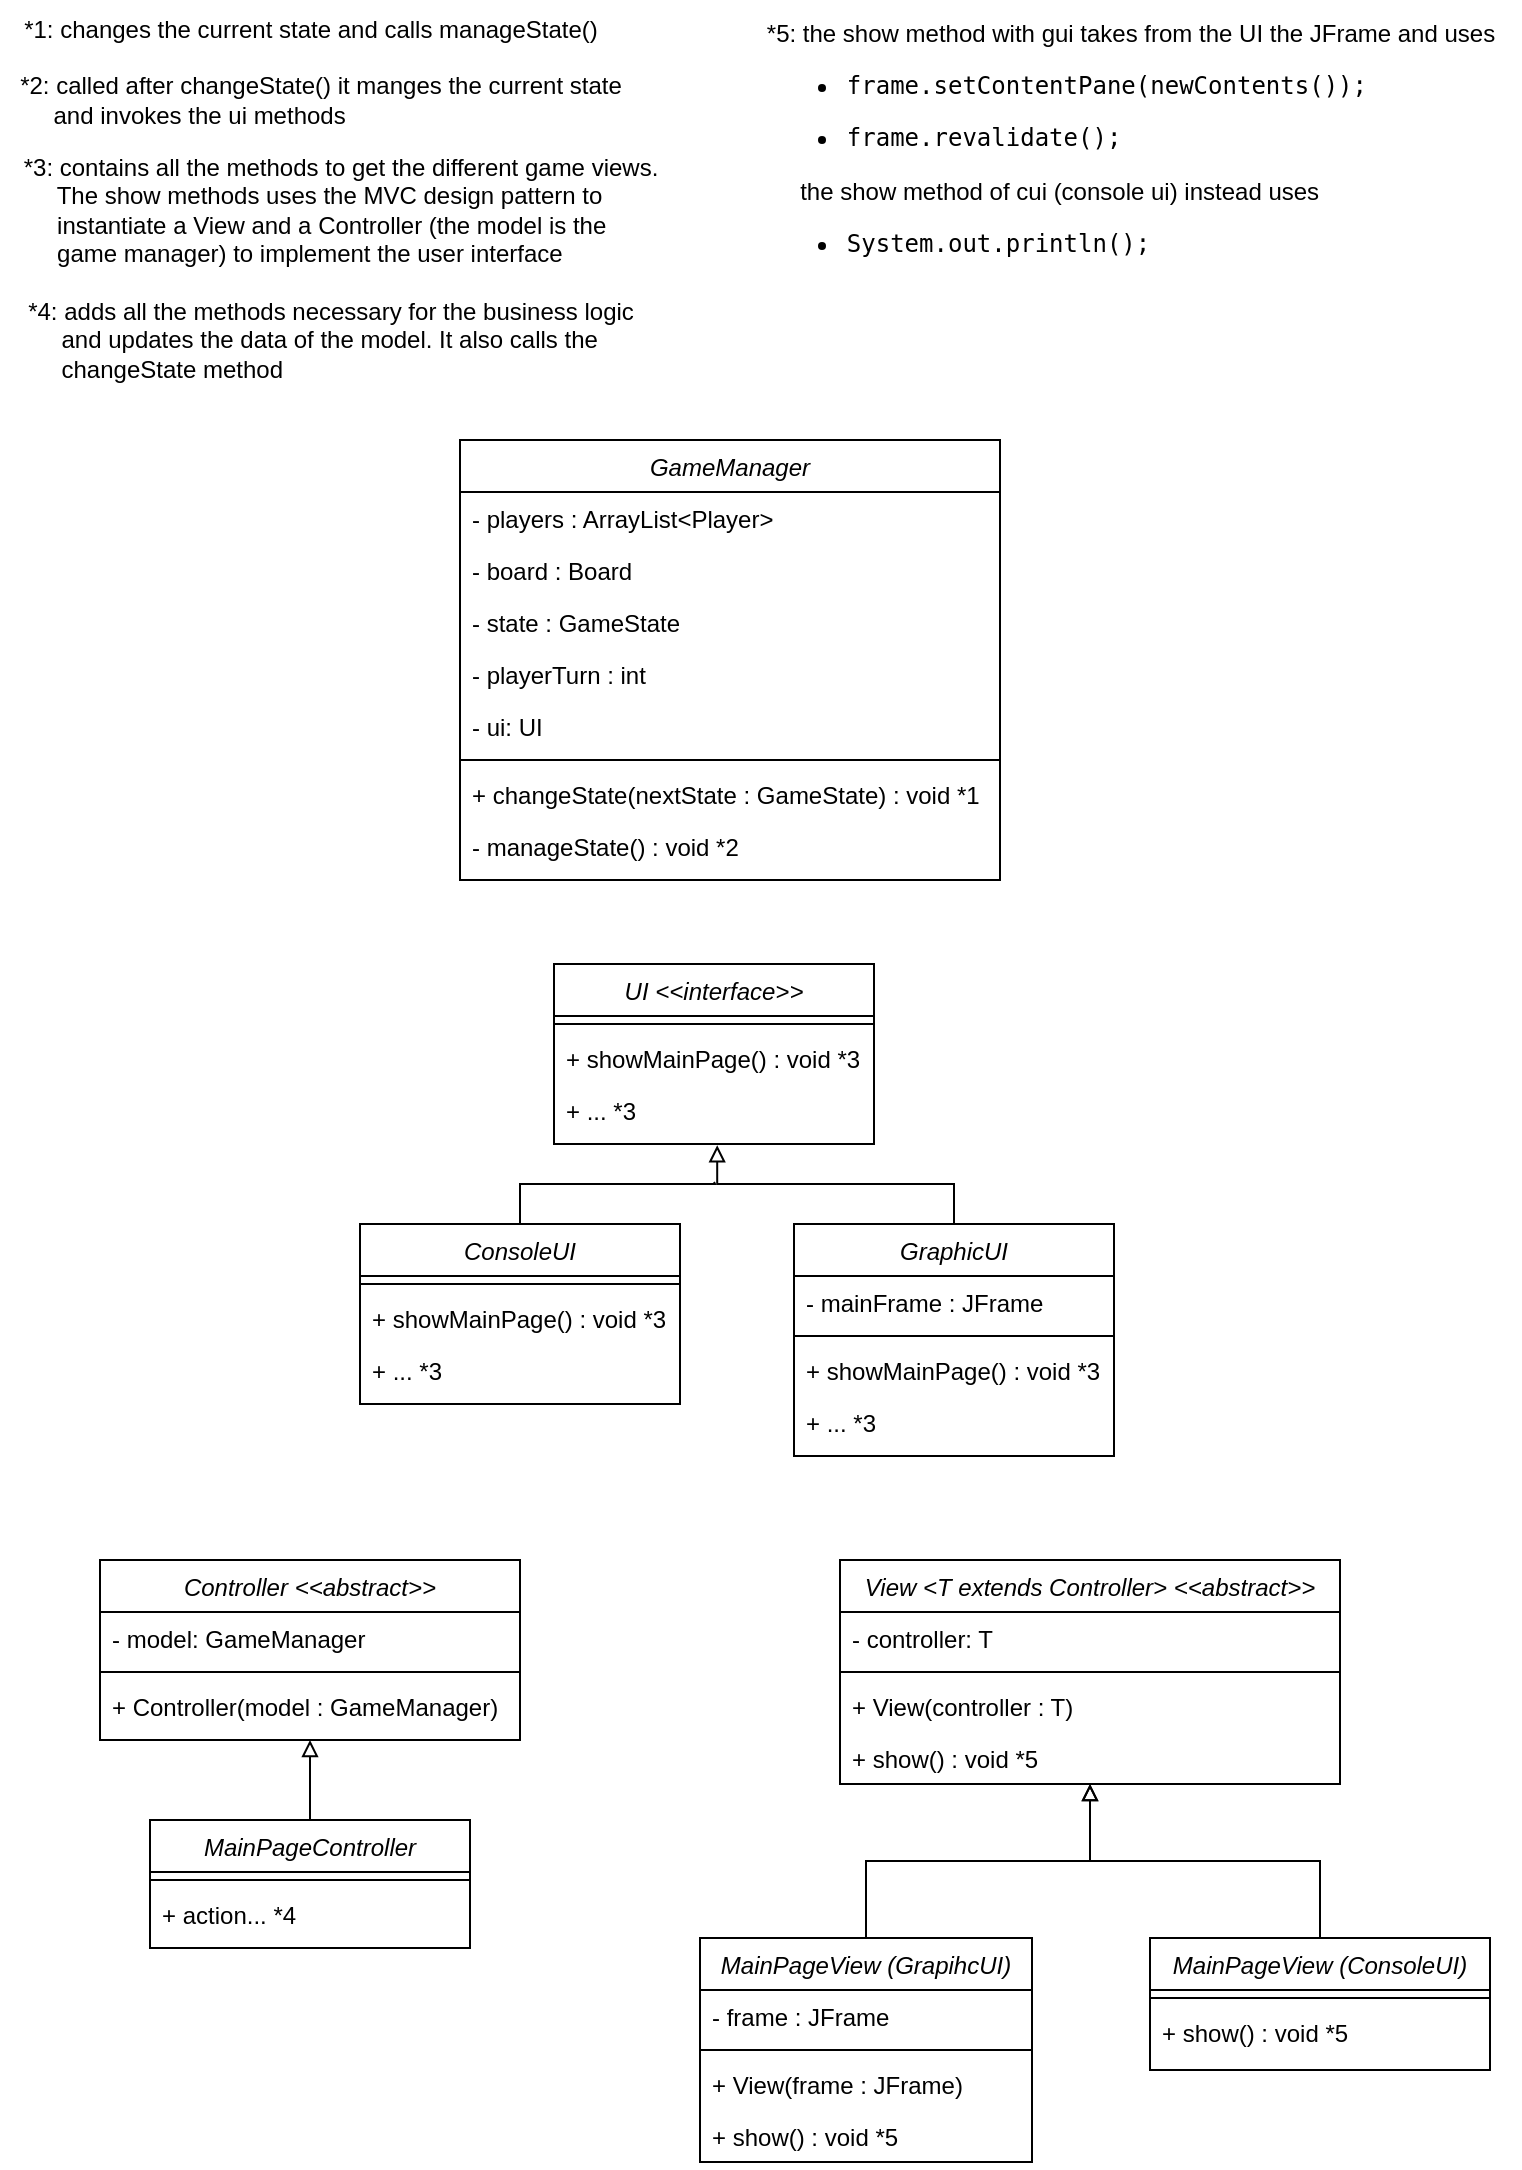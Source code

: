 <mxfile version="21.2.1" type="device">
  <diagram id="C5RBs43oDa-KdzZeNtuy" name="Page-1">
    <mxGraphModel dx="1360" dy="690" grid="1" gridSize="10" guides="1" tooltips="1" connect="1" arrows="1" fold="1" page="1" pageScale="1" pageWidth="827" pageHeight="1169" math="0" shadow="0">
      <root>
        <mxCell id="WIyWlLk6GJQsqaUBKTNV-0" />
        <mxCell id="WIyWlLk6GJQsqaUBKTNV-1" parent="WIyWlLk6GJQsqaUBKTNV-0" />
        <mxCell id="zkfFHV4jXpPFQw0GAbJ--0" value="GameManager" style="swimlane;fontStyle=2;align=center;verticalAlign=top;childLayout=stackLayout;horizontal=1;startSize=26;horizontalStack=0;resizeParent=1;resizeLast=0;collapsible=1;marginBottom=0;rounded=0;shadow=0;strokeWidth=1;" parent="WIyWlLk6GJQsqaUBKTNV-1" vertex="1">
          <mxGeometry x="260" y="240" width="270" height="220" as="geometry">
            <mxRectangle x="230" y="140" width="160" height="26" as="alternateBounds" />
          </mxGeometry>
        </mxCell>
        <mxCell id="zkfFHV4jXpPFQw0GAbJ--1" value="- players : ArrayList&lt;Player&gt;" style="text;align=left;verticalAlign=top;spacingLeft=4;spacingRight=4;overflow=hidden;rotatable=0;points=[[0,0.5],[1,0.5]];portConstraint=eastwest;" parent="zkfFHV4jXpPFQw0GAbJ--0" vertex="1">
          <mxGeometry y="26" width="270" height="26" as="geometry" />
        </mxCell>
        <mxCell id="zkfFHV4jXpPFQw0GAbJ--2" value="- board : Board" style="text;align=left;verticalAlign=top;spacingLeft=4;spacingRight=4;overflow=hidden;rotatable=0;points=[[0,0.5],[1,0.5]];portConstraint=eastwest;rounded=0;shadow=0;html=0;" parent="zkfFHV4jXpPFQw0GAbJ--0" vertex="1">
          <mxGeometry y="52" width="270" height="26" as="geometry" />
        </mxCell>
        <mxCell id="HM_rP0yh4anY-DNWoLLM-0" value="- state : GameState" style="text;align=left;verticalAlign=top;spacingLeft=4;spacingRight=4;overflow=hidden;rotatable=0;points=[[0,0.5],[1,0.5]];portConstraint=eastwest;rounded=0;shadow=0;html=0;" parent="zkfFHV4jXpPFQw0GAbJ--0" vertex="1">
          <mxGeometry y="78" width="270" height="26" as="geometry" />
        </mxCell>
        <mxCell id="zkfFHV4jXpPFQw0GAbJ--3" value="- playerTurn : int" style="text;align=left;verticalAlign=top;spacingLeft=4;spacingRight=4;overflow=hidden;rotatable=0;points=[[0,0.5],[1,0.5]];portConstraint=eastwest;rounded=0;shadow=0;html=0;" parent="zkfFHV4jXpPFQw0GAbJ--0" vertex="1">
          <mxGeometry y="104" width="270" height="26" as="geometry" />
        </mxCell>
        <mxCell id="HM_rP0yh4anY-DNWoLLM-1" value="- ui: UI" style="text;align=left;verticalAlign=top;spacingLeft=4;spacingRight=4;overflow=hidden;rotatable=0;points=[[0,0.5],[1,0.5]];portConstraint=eastwest;rounded=0;shadow=0;html=0;" parent="zkfFHV4jXpPFQw0GAbJ--0" vertex="1">
          <mxGeometry y="130" width="270" height="26" as="geometry" />
        </mxCell>
        <mxCell id="zkfFHV4jXpPFQw0GAbJ--4" value="" style="line;html=1;strokeWidth=1;align=left;verticalAlign=middle;spacingTop=-1;spacingLeft=3;spacingRight=3;rotatable=0;labelPosition=right;points=[];portConstraint=eastwest;" parent="zkfFHV4jXpPFQw0GAbJ--0" vertex="1">
          <mxGeometry y="156" width="270" height="8" as="geometry" />
        </mxCell>
        <mxCell id="zkfFHV4jXpPFQw0GAbJ--5" value="+ changeState(nextState : GameState) : void *1" style="text;align=left;verticalAlign=top;spacingLeft=4;spacingRight=4;overflow=hidden;rotatable=0;points=[[0,0.5],[1,0.5]];portConstraint=eastwest;" parent="zkfFHV4jXpPFQw0GAbJ--0" vertex="1">
          <mxGeometry y="164" width="270" height="26" as="geometry" />
        </mxCell>
        <mxCell id="HM_rP0yh4anY-DNWoLLM-2" value="- manageState() : void *2" style="text;align=left;verticalAlign=top;spacingLeft=4;spacingRight=4;overflow=hidden;rotatable=0;points=[[0,0.5],[1,0.5]];portConstraint=eastwest;" parent="zkfFHV4jXpPFQw0GAbJ--0" vertex="1">
          <mxGeometry y="190" width="270" height="30" as="geometry" />
        </mxCell>
        <mxCell id="HM_rP0yh4anY-DNWoLLM-3" value="*1: changes the current state and calls manageState()" style="text;html=1;align=center;verticalAlign=middle;resizable=0;points=[];autosize=1;strokeColor=none;fillColor=none;" parent="WIyWlLk6GJQsqaUBKTNV-1" vertex="1">
          <mxGeometry x="30" y="20" width="310" height="30" as="geometry" />
        </mxCell>
        <mxCell id="HM_rP0yh4anY-DNWoLLM-4" value="&lt;div&gt;*2: called after changeState() it manges the current state&lt;/div&gt;&lt;div align=&quot;left&quot;&gt;&amp;nbsp;&amp;nbsp;&amp;nbsp;&amp;nbsp; and invokes the ui methods &lt;br&gt;&lt;/div&gt;" style="text;html=1;align=center;verticalAlign=middle;resizable=0;points=[];autosize=1;strokeColor=none;fillColor=none;" parent="WIyWlLk6GJQsqaUBKTNV-1" vertex="1">
          <mxGeometry x="30" y="50" width="320" height="40" as="geometry" />
        </mxCell>
        <mxCell id="HM_rP0yh4anY-DNWoLLM-5" value="UI &lt;&lt;interface&gt;&gt;" style="swimlane;fontStyle=2;align=center;verticalAlign=top;childLayout=stackLayout;horizontal=1;startSize=26;horizontalStack=0;resizeParent=1;resizeLast=0;collapsible=1;marginBottom=0;rounded=0;shadow=0;strokeWidth=1;" parent="WIyWlLk6GJQsqaUBKTNV-1" vertex="1">
          <mxGeometry x="307" y="502" width="160" height="90" as="geometry">
            <mxRectangle x="230" y="140" width="160" height="26" as="alternateBounds" />
          </mxGeometry>
        </mxCell>
        <mxCell id="HM_rP0yh4anY-DNWoLLM-11" value="" style="line;html=1;strokeWidth=1;align=left;verticalAlign=middle;spacingTop=-1;spacingLeft=3;spacingRight=3;rotatable=0;labelPosition=right;points=[];portConstraint=eastwest;" parent="HM_rP0yh4anY-DNWoLLM-5" vertex="1">
          <mxGeometry y="26" width="160" height="8" as="geometry" />
        </mxCell>
        <mxCell id="HM_rP0yh4anY-DNWoLLM-12" value="+ showMainPage() : void *3" style="text;align=left;verticalAlign=top;spacingLeft=4;spacingRight=4;overflow=hidden;rotatable=0;points=[[0,0.5],[1,0.5]];portConstraint=eastwest;" parent="HM_rP0yh4anY-DNWoLLM-5" vertex="1">
          <mxGeometry y="34" width="160" height="26" as="geometry" />
        </mxCell>
        <mxCell id="HM_rP0yh4anY-DNWoLLM-13" value="+ ... *3" style="text;align=left;verticalAlign=top;spacingLeft=4;spacingRight=4;overflow=hidden;rotatable=0;points=[[0,0.5],[1,0.5]];portConstraint=eastwest;" parent="HM_rP0yh4anY-DNWoLLM-5" vertex="1">
          <mxGeometry y="60" width="160" height="30" as="geometry" />
        </mxCell>
        <mxCell id="HM_rP0yh4anY-DNWoLLM-14" value="&lt;div&gt;*3: contains all the methods to get the different game views.&lt;/div&gt;&lt;div align=&quot;left&quot;&gt;&amp;nbsp;&amp;nbsp;&amp;nbsp;&amp;nbsp; The show methods uses the MVC design pattern to&lt;/div&gt;&lt;div align=&quot;left&quot;&gt;&amp;nbsp;&amp;nbsp;&amp;nbsp;&amp;nbsp; instantiate a View and a Controller (the model is the&lt;/div&gt;&lt;div align=&quot;left&quot;&gt;&amp;nbsp;&amp;nbsp;&amp;nbsp;&amp;nbsp; game manager) to implement the user interface&lt;br&gt;&lt;/div&gt;" style="text;html=1;align=center;verticalAlign=middle;resizable=0;points=[];autosize=1;strokeColor=none;fillColor=none;" parent="WIyWlLk6GJQsqaUBKTNV-1" vertex="1">
          <mxGeometry x="30" y="90" width="340" height="70" as="geometry" />
        </mxCell>
        <mxCell id="HM_rP0yh4anY-DNWoLLM-25" style="edgeStyle=orthogonalEdgeStyle;rounded=0;orthogonalLoop=1;jettySize=auto;html=1;exitX=0.5;exitY=0;exitDx=0;exitDy=0;endArrow=none;endFill=0;" parent="WIyWlLk6GJQsqaUBKTNV-1" source="HM_rP0yh4anY-DNWoLLM-15" edge="1">
          <mxGeometry relative="1" as="geometry">
            <mxPoint x="387" y="611" as="targetPoint" />
          </mxGeometry>
        </mxCell>
        <mxCell id="HM_rP0yh4anY-DNWoLLM-15" value="ConsoleUI" style="swimlane;fontStyle=2;align=center;verticalAlign=top;childLayout=stackLayout;horizontal=1;startSize=26;horizontalStack=0;resizeParent=1;resizeLast=0;collapsible=1;marginBottom=0;rounded=0;shadow=0;strokeWidth=1;" parent="WIyWlLk6GJQsqaUBKTNV-1" vertex="1">
          <mxGeometry x="210" y="632" width="160" height="90" as="geometry">
            <mxRectangle x="230" y="140" width="160" height="26" as="alternateBounds" />
          </mxGeometry>
        </mxCell>
        <mxCell id="HM_rP0yh4anY-DNWoLLM-16" value="" style="line;html=1;strokeWidth=1;align=left;verticalAlign=middle;spacingTop=-1;spacingLeft=3;spacingRight=3;rotatable=0;labelPosition=right;points=[];portConstraint=eastwest;" parent="HM_rP0yh4anY-DNWoLLM-15" vertex="1">
          <mxGeometry y="26" width="160" height="8" as="geometry" />
        </mxCell>
        <mxCell id="HM_rP0yh4anY-DNWoLLM-17" value="+ showMainPage() : void *3" style="text;align=left;verticalAlign=top;spacingLeft=4;spacingRight=4;overflow=hidden;rotatable=0;points=[[0,0.5],[1,0.5]];portConstraint=eastwest;" parent="HM_rP0yh4anY-DNWoLLM-15" vertex="1">
          <mxGeometry y="34" width="160" height="26" as="geometry" />
        </mxCell>
        <mxCell id="HM_rP0yh4anY-DNWoLLM-57" value="+ ... *3" style="text;align=left;verticalAlign=top;spacingLeft=4;spacingRight=4;overflow=hidden;rotatable=0;points=[[0,0.5],[1,0.5]];portConstraint=eastwest;" parent="HM_rP0yh4anY-DNWoLLM-15" vertex="1">
          <mxGeometry y="60" width="160" height="30" as="geometry" />
        </mxCell>
        <mxCell id="HM_rP0yh4anY-DNWoLLM-23" style="edgeStyle=orthogonalEdgeStyle;rounded=0;orthogonalLoop=1;jettySize=auto;html=1;exitX=0.5;exitY=0;exitDx=0;exitDy=0;entryX=0.51;entryY=1.02;entryDx=0;entryDy=0;entryPerimeter=0;endArrow=block;endFill=0;" parent="WIyWlLk6GJQsqaUBKTNV-1" source="HM_rP0yh4anY-DNWoLLM-19" target="HM_rP0yh4anY-DNWoLLM-13" edge="1">
          <mxGeometry relative="1" as="geometry" />
        </mxCell>
        <mxCell id="HM_rP0yh4anY-DNWoLLM-19" value="GraphicUI" style="swimlane;fontStyle=2;align=center;verticalAlign=top;childLayout=stackLayout;horizontal=1;startSize=26;horizontalStack=0;resizeParent=1;resizeLast=0;collapsible=1;marginBottom=0;rounded=0;shadow=0;strokeWidth=1;" parent="WIyWlLk6GJQsqaUBKTNV-1" vertex="1">
          <mxGeometry x="427" y="632" width="160" height="116" as="geometry">
            <mxRectangle x="230" y="140" width="160" height="26" as="alternateBounds" />
          </mxGeometry>
        </mxCell>
        <mxCell id="HM_rP0yh4anY-DNWoLLM-21" value="- mainFrame : JFrame" style="text;align=left;verticalAlign=top;spacingLeft=4;spacingRight=4;overflow=hidden;rotatable=0;points=[[0,0.5],[1,0.5]];portConstraint=eastwest;" parent="HM_rP0yh4anY-DNWoLLM-19" vertex="1">
          <mxGeometry y="26" width="160" height="26" as="geometry" />
        </mxCell>
        <mxCell id="HM_rP0yh4anY-DNWoLLM-20" value="" style="line;html=1;strokeWidth=1;align=left;verticalAlign=middle;spacingTop=-1;spacingLeft=3;spacingRight=3;rotatable=0;labelPosition=right;points=[];portConstraint=eastwest;" parent="HM_rP0yh4anY-DNWoLLM-19" vertex="1">
          <mxGeometry y="52" width="160" height="8" as="geometry" />
        </mxCell>
        <mxCell id="HM_rP0yh4anY-DNWoLLM-46" value="+ showMainPage() : void *3" style="text;align=left;verticalAlign=top;spacingLeft=4;spacingRight=4;overflow=hidden;rotatable=0;points=[[0,0.5],[1,0.5]];portConstraint=eastwest;" parent="HM_rP0yh4anY-DNWoLLM-19" vertex="1">
          <mxGeometry y="60" width="160" height="26" as="geometry" />
        </mxCell>
        <mxCell id="HM_rP0yh4anY-DNWoLLM-58" value="+ ... *3" style="text;align=left;verticalAlign=top;spacingLeft=4;spacingRight=4;overflow=hidden;rotatable=0;points=[[0,0.5],[1,0.5]];portConstraint=eastwest;" parent="HM_rP0yh4anY-DNWoLLM-19" vertex="1">
          <mxGeometry y="86" width="160" height="30" as="geometry" />
        </mxCell>
        <mxCell id="Twm-E3DUi-spELCF4e-r-5" style="edgeStyle=orthogonalEdgeStyle;rounded=0;orthogonalLoop=1;jettySize=auto;html=1;exitX=0.5;exitY=0;exitDx=0;exitDy=0;endArrow=block;endFill=0;" edge="1" parent="WIyWlLk6GJQsqaUBKTNV-1" source="HM_rP0yh4anY-DNWoLLM-26" target="HM_rP0yh4anY-DNWoLLM-78">
          <mxGeometry relative="1" as="geometry" />
        </mxCell>
        <mxCell id="HM_rP0yh4anY-DNWoLLM-26" value="MainPageView (GrapihcUI)" style="swimlane;fontStyle=2;align=center;verticalAlign=top;childLayout=stackLayout;horizontal=1;startSize=26;horizontalStack=0;resizeParent=1;resizeLast=0;collapsible=1;marginBottom=0;rounded=0;shadow=0;strokeWidth=1;" parent="WIyWlLk6GJQsqaUBKTNV-1" vertex="1">
          <mxGeometry x="380" y="989" width="166" height="112" as="geometry">
            <mxRectangle x="230" y="140" width="160" height="26" as="alternateBounds" />
          </mxGeometry>
        </mxCell>
        <mxCell id="HM_rP0yh4anY-DNWoLLM-27" value="- frame : JFrame" style="text;align=left;verticalAlign=top;spacingLeft=4;spacingRight=4;overflow=hidden;rotatable=0;points=[[0,0.5],[1,0.5]];portConstraint=eastwest;" parent="HM_rP0yh4anY-DNWoLLM-26" vertex="1">
          <mxGeometry y="26" width="166" height="26" as="geometry" />
        </mxCell>
        <mxCell id="HM_rP0yh4anY-DNWoLLM-32" value="" style="line;html=1;strokeWidth=1;align=left;verticalAlign=middle;spacingTop=-1;spacingLeft=3;spacingRight=3;rotatable=0;labelPosition=right;points=[];portConstraint=eastwest;" parent="HM_rP0yh4anY-DNWoLLM-26" vertex="1">
          <mxGeometry y="52" width="166" height="8" as="geometry" />
        </mxCell>
        <mxCell id="HM_rP0yh4anY-DNWoLLM-56" value="+ View(frame : JFrame)" style="text;align=left;verticalAlign=top;spacingLeft=4;spacingRight=4;overflow=hidden;rotatable=0;points=[[0,0.5],[1,0.5]];portConstraint=eastwest;" parent="HM_rP0yh4anY-DNWoLLM-26" vertex="1">
          <mxGeometry y="60" width="166" height="26" as="geometry" />
        </mxCell>
        <mxCell id="HM_rP0yh4anY-DNWoLLM-71" value="+ show() : void *5" style="text;align=left;verticalAlign=top;spacingLeft=4;spacingRight=4;overflow=hidden;rotatable=0;points=[[0,0.5],[1,0.5]];portConstraint=eastwest;" parent="HM_rP0yh4anY-DNWoLLM-26" vertex="1">
          <mxGeometry y="86" width="166" height="26" as="geometry" />
        </mxCell>
        <mxCell id="HM_rP0yh4anY-DNWoLLM-35" value="Controller &lt;&lt;abstract&gt;&gt;" style="swimlane;fontStyle=2;align=center;verticalAlign=top;childLayout=stackLayout;horizontal=1;startSize=26;horizontalStack=0;resizeParent=1;resizeLast=0;collapsible=1;marginBottom=0;rounded=0;shadow=0;strokeWidth=1;" parent="WIyWlLk6GJQsqaUBKTNV-1" vertex="1">
          <mxGeometry x="80" y="800" width="210" height="90" as="geometry">
            <mxRectangle x="230" y="140" width="160" height="26" as="alternateBounds" />
          </mxGeometry>
        </mxCell>
        <mxCell id="HM_rP0yh4anY-DNWoLLM-39" value="- model: GameManager" style="text;align=left;verticalAlign=top;spacingLeft=4;spacingRight=4;overflow=hidden;rotatable=0;points=[[0,0.5],[1,0.5]];portConstraint=eastwest;rounded=0;shadow=0;html=0;" parent="HM_rP0yh4anY-DNWoLLM-35" vertex="1">
          <mxGeometry y="26" width="210" height="26" as="geometry" />
        </mxCell>
        <mxCell id="HM_rP0yh4anY-DNWoLLM-41" value="" style="line;html=1;strokeWidth=1;align=left;verticalAlign=middle;spacingTop=-1;spacingLeft=3;spacingRight=3;rotatable=0;labelPosition=right;points=[];portConstraint=eastwest;" parent="HM_rP0yh4anY-DNWoLLM-35" vertex="1">
          <mxGeometry y="52" width="210" height="8" as="geometry" />
        </mxCell>
        <mxCell id="HM_rP0yh4anY-DNWoLLM-42" value="+ Controller(model : GameManager)" style="text;align=left;verticalAlign=top;spacingLeft=4;spacingRight=4;overflow=hidden;rotatable=0;points=[[0,0.5],[1,0.5]];portConstraint=eastwest;" parent="HM_rP0yh4anY-DNWoLLM-35" vertex="1">
          <mxGeometry y="60" width="210" height="26" as="geometry" />
        </mxCell>
        <mxCell id="HM_rP0yh4anY-DNWoLLM-59" value="&lt;div&gt;*4: adds all the methods necessary for the business logic&lt;/div&gt;&lt;div align=&quot;left&quot;&gt;&amp;nbsp;&amp;nbsp;&amp;nbsp;&amp;nbsp; and updates the data of the model. It also calls the&lt;/div&gt;&lt;div align=&quot;left&quot;&gt;&amp;nbsp;&amp;nbsp;&amp;nbsp;&amp;nbsp; changeState method&lt;br&gt;&lt;/div&gt;" style="text;html=1;align=center;verticalAlign=middle;resizable=0;points=[];autosize=1;strokeColor=none;fillColor=none;" parent="WIyWlLk6GJQsqaUBKTNV-1" vertex="1">
          <mxGeometry x="30" y="160" width="330" height="60" as="geometry" />
        </mxCell>
        <mxCell id="HM_rP0yh4anY-DNWoLLM-60" value="&lt;div&gt;*5: the show method with gui takes from the UI the JFrame and uses&lt;br&gt;&lt;/div&gt;&lt;div align=&quot;left&quot;&gt;&lt;ul&gt;&lt;li&gt;&lt;code class=&quot;hljs language-java&quot;&gt;frame.setContentPane(newContents());&lt;/code&gt;&lt;/li&gt;&lt;/ul&gt;&lt;/div&gt;&lt;div align=&quot;left&quot;&gt;&lt;ul&gt;&lt;li&gt;&lt;code class=&quot;hljs language-java&quot;&gt;frame.revalidate();&lt;/code&gt;&lt;/li&gt;&lt;/ul&gt;&lt;/div&gt;&lt;div align=&quot;left&quot;&gt;&lt;code class=&quot;hljs language-java&quot;&gt;&lt;font face=&quot;Helvetica&quot;&gt;&amp;nbsp;&amp;nbsp;&amp;nbsp;&amp;nbsp; the show method of cui (console ui) instead uses&lt;/font&gt;&lt;/code&gt;&lt;/div&gt;&lt;div align=&quot;left&quot;&gt;&lt;ul&gt;&lt;li&gt;&lt;code&gt;System.out.println();&lt;/code&gt;&lt;br&gt;&lt;/li&gt;&lt;/ul&gt;&lt;/div&gt;" style="text;html=1;align=center;verticalAlign=middle;resizable=0;points=[];autosize=1;strokeColor=none;fillColor=none;" parent="WIyWlLk6GJQsqaUBKTNV-1" vertex="1">
          <mxGeometry x="400" y="20" width="390" height="150" as="geometry" />
        </mxCell>
        <mxCell id="HM_rP0yh4anY-DNWoLLM-68" style="edgeStyle=orthogonalEdgeStyle;rounded=0;orthogonalLoop=1;jettySize=auto;html=1;exitX=0.5;exitY=0;exitDx=0;exitDy=0;entryX=0.5;entryY=1;entryDx=0;entryDy=0;endArrow=block;endFill=0;" parent="WIyWlLk6GJQsqaUBKTNV-1" source="HM_rP0yh4anY-DNWoLLM-64" target="HM_rP0yh4anY-DNWoLLM-35" edge="1">
          <mxGeometry relative="1" as="geometry" />
        </mxCell>
        <mxCell id="HM_rP0yh4anY-DNWoLLM-64" value="MainPageController" style="swimlane;fontStyle=2;align=center;verticalAlign=top;childLayout=stackLayout;horizontal=1;startSize=26;horizontalStack=0;resizeParent=1;resizeLast=0;collapsible=1;marginBottom=0;rounded=0;shadow=0;strokeWidth=1;" parent="WIyWlLk6GJQsqaUBKTNV-1" vertex="1">
          <mxGeometry x="105" y="930" width="160" height="64" as="geometry">
            <mxRectangle x="230" y="140" width="160" height="26" as="alternateBounds" />
          </mxGeometry>
        </mxCell>
        <mxCell id="HM_rP0yh4anY-DNWoLLM-66" value="" style="line;html=1;strokeWidth=1;align=left;verticalAlign=middle;spacingTop=-1;spacingLeft=3;spacingRight=3;rotatable=0;labelPosition=right;points=[];portConstraint=eastwest;" parent="HM_rP0yh4anY-DNWoLLM-64" vertex="1">
          <mxGeometry y="26" width="160" height="8" as="geometry" />
        </mxCell>
        <mxCell id="HM_rP0yh4anY-DNWoLLM-69" value="+ action... *4" style="text;align=left;verticalAlign=top;spacingLeft=4;spacingRight=4;overflow=hidden;rotatable=0;points=[[0,0.5],[1,0.5]];portConstraint=eastwest;" parent="HM_rP0yh4anY-DNWoLLM-64" vertex="1">
          <mxGeometry y="34" width="160" height="30" as="geometry" />
        </mxCell>
        <mxCell id="Twm-E3DUi-spELCF4e-r-6" style="edgeStyle=orthogonalEdgeStyle;rounded=0;orthogonalLoop=1;jettySize=auto;html=1;exitX=0.5;exitY=0;exitDx=0;exitDy=0;endArrow=block;endFill=0;" edge="1" parent="WIyWlLk6GJQsqaUBKTNV-1" source="HM_rP0yh4anY-DNWoLLM-72" target="HM_rP0yh4anY-DNWoLLM-78">
          <mxGeometry relative="1" as="geometry" />
        </mxCell>
        <mxCell id="HM_rP0yh4anY-DNWoLLM-72" value="MainPageView (ConsoleUI)" style="swimlane;fontStyle=2;align=center;verticalAlign=top;childLayout=stackLayout;horizontal=1;startSize=26;horizontalStack=0;resizeParent=1;resizeLast=0;collapsible=1;marginBottom=0;rounded=0;shadow=0;strokeWidth=1;" parent="WIyWlLk6GJQsqaUBKTNV-1" vertex="1">
          <mxGeometry x="605" y="989" width="170" height="66" as="geometry">
            <mxRectangle x="230" y="140" width="160" height="26" as="alternateBounds" />
          </mxGeometry>
        </mxCell>
        <mxCell id="HM_rP0yh4anY-DNWoLLM-74" value="" style="line;html=1;strokeWidth=1;align=left;verticalAlign=middle;spacingTop=-1;spacingLeft=3;spacingRight=3;rotatable=0;labelPosition=right;points=[];portConstraint=eastwest;" parent="HM_rP0yh4anY-DNWoLLM-72" vertex="1">
          <mxGeometry y="26" width="170" height="8" as="geometry" />
        </mxCell>
        <mxCell id="HM_rP0yh4anY-DNWoLLM-76" value="+ show() : void *5" style="text;align=left;verticalAlign=top;spacingLeft=4;spacingRight=4;overflow=hidden;rotatable=0;points=[[0,0.5],[1,0.5]];portConstraint=eastwest;" parent="HM_rP0yh4anY-DNWoLLM-72" vertex="1">
          <mxGeometry y="34" width="170" height="26" as="geometry" />
        </mxCell>
        <mxCell id="HM_rP0yh4anY-DNWoLLM-78" value="View &lt;T extends Controller&gt; &lt;&lt;abstract&gt;&gt; " style="swimlane;fontStyle=2;align=center;verticalAlign=top;childLayout=stackLayout;horizontal=1;startSize=26;horizontalStack=0;resizeParent=1;resizeLast=0;collapsible=1;marginBottom=0;rounded=0;shadow=0;strokeWidth=1;" parent="WIyWlLk6GJQsqaUBKTNV-1" vertex="1">
          <mxGeometry x="450" y="800" width="250" height="112" as="geometry">
            <mxRectangle x="230" y="140" width="160" height="26" as="alternateBounds" />
          </mxGeometry>
        </mxCell>
        <mxCell id="Twm-E3DUi-spELCF4e-r-0" value="- controller: T" style="text;align=left;verticalAlign=top;spacingLeft=4;spacingRight=4;overflow=hidden;rotatable=0;points=[[0,0.5],[1,0.5]];portConstraint=eastwest;rounded=0;shadow=0;html=0;" vertex="1" parent="HM_rP0yh4anY-DNWoLLM-78">
          <mxGeometry y="26" width="250" height="26" as="geometry" />
        </mxCell>
        <mxCell id="HM_rP0yh4anY-DNWoLLM-80" value="" style="line;html=1;strokeWidth=1;align=left;verticalAlign=middle;spacingTop=-1;spacingLeft=3;spacingRight=3;rotatable=0;labelPosition=right;points=[];portConstraint=eastwest;" parent="HM_rP0yh4anY-DNWoLLM-78" vertex="1">
          <mxGeometry y="52" width="250" height="8" as="geometry" />
        </mxCell>
        <mxCell id="Twm-E3DUi-spELCF4e-r-3" value="+ View(controller : T)" style="text;align=left;verticalAlign=top;spacingLeft=4;spacingRight=4;overflow=hidden;rotatable=0;points=[[0,0.5],[1,0.5]];portConstraint=eastwest;" vertex="1" parent="HM_rP0yh4anY-DNWoLLM-78">
          <mxGeometry y="60" width="250" height="26" as="geometry" />
        </mxCell>
        <mxCell id="HM_rP0yh4anY-DNWoLLM-82" value="+ show() : void *5" style="text;align=left;verticalAlign=top;spacingLeft=4;spacingRight=4;overflow=hidden;rotatable=0;points=[[0,0.5],[1,0.5]];portConstraint=eastwest;" parent="HM_rP0yh4anY-DNWoLLM-78" vertex="1">
          <mxGeometry y="86" width="250" height="26" as="geometry" />
        </mxCell>
      </root>
    </mxGraphModel>
  </diagram>
</mxfile>
